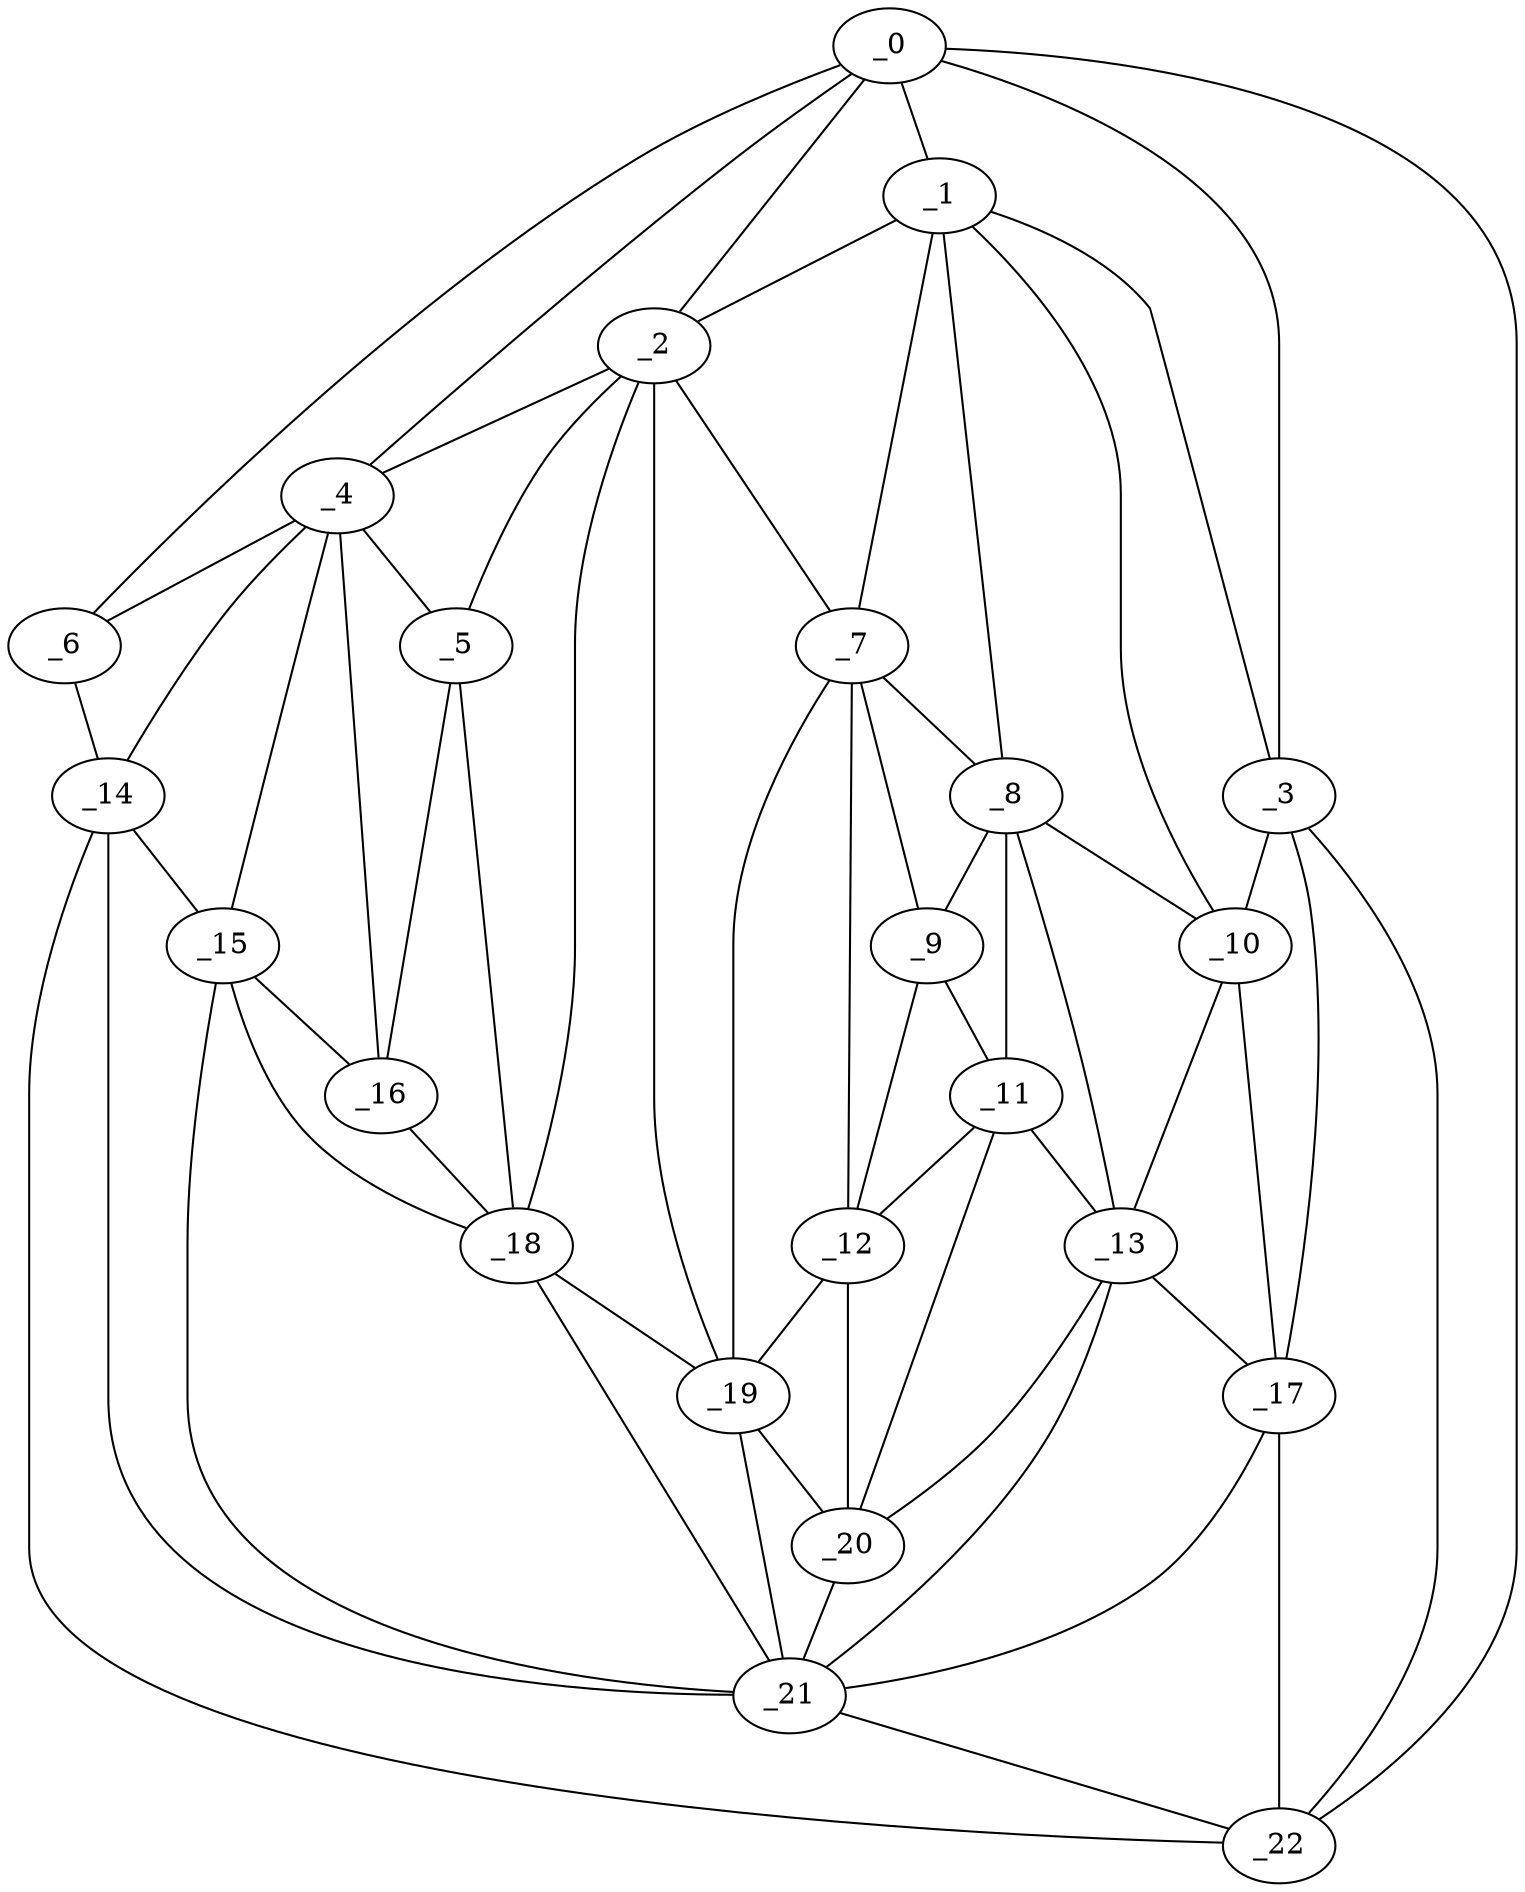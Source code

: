 graph "obj68__90.gxl" {
	_0	 [x=37,
		y=125];
	_1	 [x=42,
		y=111];
	_0 -- _1	 [valence=1];
	_2	 [x=46,
		y=61];
	_0 -- _2	 [valence=2];
	_3	 [x=46,
		y=122];
	_0 -- _3	 [valence=2];
	_4	 [x=48,
		y=29];
	_0 -- _4	 [valence=2];
	_6	 [x=49,
		y=3];
	_0 -- _6	 [valence=1];
	_22	 [x=93,
		y=125];
	_0 -- _22	 [valence=1];
	_1 -- _2	 [valence=2];
	_1 -- _3	 [valence=2];
	_7	 [x=51,
		y=76];
	_1 -- _7	 [valence=2];
	_8	 [x=56,
		y=97];
	_1 -- _8	 [valence=2];
	_10	 [x=71,
		y=115];
	_1 -- _10	 [valence=1];
	_2 -- _4	 [valence=2];
	_5	 [x=48,
		y=47];
	_2 -- _5	 [valence=1];
	_2 -- _7	 [valence=2];
	_18	 [x=82,
		y=52];
	_2 -- _18	 [valence=2];
	_19	 [x=82,
		y=61];
	_2 -- _19	 [valence=2];
	_3 -- _10	 [valence=2];
	_17	 [x=81,
		y=121];
	_3 -- _17	 [valence=2];
	_3 -- _22	 [valence=1];
	_4 -- _5	 [valence=2];
	_4 -- _6	 [valence=1];
	_14	 [x=80,
		y=3];
	_4 -- _14	 [valence=2];
	_15	 [x=81,
		y=29];
	_4 -- _15	 [valence=1];
	_16	 [x=81,
		y=46];
	_4 -- _16	 [valence=1];
	_5 -- _16	 [valence=2];
	_5 -- _18	 [valence=1];
	_6 -- _14	 [valence=1];
	_7 -- _8	 [valence=2];
	_9	 [x=57,
		y=87];
	_7 -- _9	 [valence=2];
	_12	 [x=78,
		y=78];
	_7 -- _12	 [valence=2];
	_7 -- _19	 [valence=2];
	_8 -- _9	 [valence=2];
	_8 -- _10	 [valence=2];
	_11	 [x=74,
		y=86];
	_8 -- _11	 [valence=2];
	_13	 [x=79,
		y=109];
	_8 -- _13	 [valence=2];
	_9 -- _11	 [valence=2];
	_9 -- _12	 [valence=2];
	_10 -- _13	 [valence=2];
	_10 -- _17	 [valence=2];
	_11 -- _12	 [valence=2];
	_11 -- _13	 [valence=2];
	_20	 [x=85,
		y=102];
	_11 -- _20	 [valence=1];
	_12 -- _19	 [valence=2];
	_12 -- _20	 [valence=1];
	_13 -- _17	 [valence=2];
	_13 -- _20	 [valence=2];
	_21	 [x=91,
		y=114];
	_13 -- _21	 [valence=2];
	_14 -- _15	 [valence=2];
	_14 -- _21	 [valence=2];
	_14 -- _22	 [valence=1];
	_15 -- _16	 [valence=1];
	_15 -- _18	 [valence=2];
	_15 -- _21	 [valence=1];
	_16 -- _18	 [valence=2];
	_17 -- _21	 [valence=1];
	_17 -- _22	 [valence=2];
	_18 -- _19	 [valence=1];
	_18 -- _21	 [valence=2];
	_19 -- _20	 [valence=2];
	_19 -- _21	 [valence=1];
	_20 -- _21	 [valence=1];
	_21 -- _22	 [valence=2];
}
